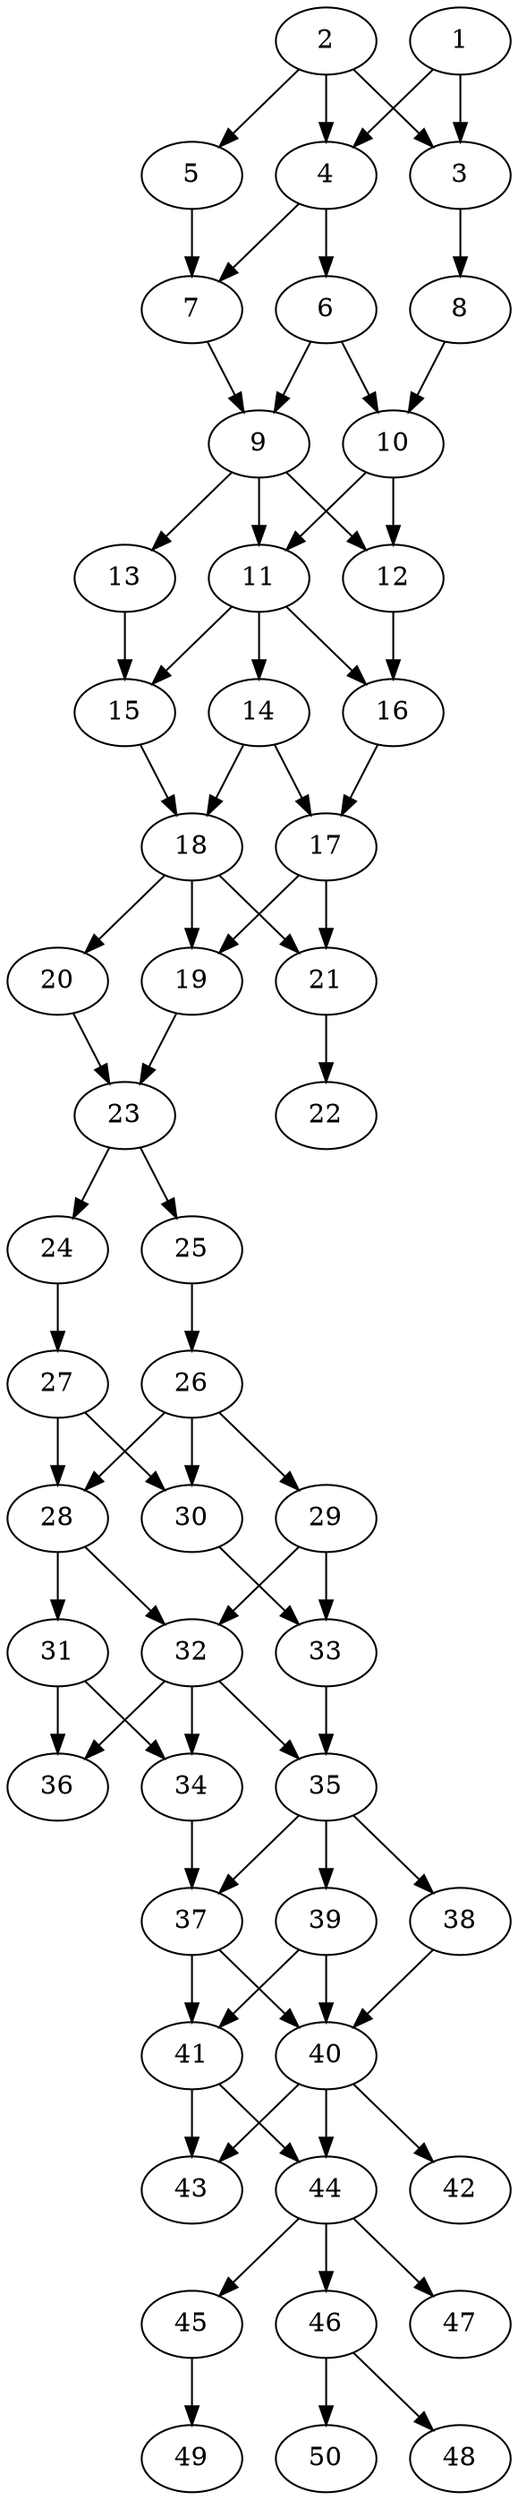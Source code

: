// DAG automatically generated by daggen at Thu Oct  3 14:07:58 2019
// ./daggen --dot -n 50 --ccr 0.5 --fat 0.3 --regular 0.9 --density 0.7 --mindata 5242880 --maxdata 52428800 
digraph G {
  1 [size="73945088", alpha="0.05", expect_size="36972544"] 
  1 -> 3 [size ="36972544"]
  1 -> 4 [size ="36972544"]
  2 [size="41388032", alpha="0.01", expect_size="20694016"] 
  2 -> 3 [size ="20694016"]
  2 -> 4 [size ="20694016"]
  2 -> 5 [size ="20694016"]
  3 [size="87539712", alpha="0.14", expect_size="43769856"] 
  3 -> 8 [size ="43769856"]
  4 [size="56807424", alpha="0.11", expect_size="28403712"] 
  4 -> 6 [size ="28403712"]
  4 -> 7 [size ="28403712"]
  5 [size="86611968", alpha="0.04", expect_size="43305984"] 
  5 -> 7 [size ="43305984"]
  6 [size="91303936", alpha="0.02", expect_size="45651968"] 
  6 -> 9 [size ="45651968"]
  6 -> 10 [size ="45651968"]
  7 [size="17786880", alpha="0.04", expect_size="8893440"] 
  7 -> 9 [size ="8893440"]
  8 [size="45391872", alpha="0.00", expect_size="22695936"] 
  8 -> 10 [size ="22695936"]
  9 [size="30439424", alpha="0.13", expect_size="15219712"] 
  9 -> 11 [size ="15219712"]
  9 -> 12 [size ="15219712"]
  9 -> 13 [size ="15219712"]
  10 [size="65773568", alpha="0.07", expect_size="32886784"] 
  10 -> 11 [size ="32886784"]
  10 -> 12 [size ="32886784"]
  11 [size="65476608", alpha="0.15", expect_size="32738304"] 
  11 -> 14 [size ="32738304"]
  11 -> 15 [size ="32738304"]
  11 -> 16 [size ="32738304"]
  12 [size="88965120", alpha="0.00", expect_size="44482560"] 
  12 -> 16 [size ="44482560"]
  13 [size="91363328", alpha="0.11", expect_size="45681664"] 
  13 -> 15 [size ="45681664"]
  14 [size="60925952", alpha="0.13", expect_size="30462976"] 
  14 -> 17 [size ="30462976"]
  14 -> 18 [size ="30462976"]
  15 [size="16963584", alpha="0.07", expect_size="8481792"] 
  15 -> 18 [size ="8481792"]
  16 [size="35721216", alpha="0.14", expect_size="17860608"] 
  16 -> 17 [size ="17860608"]
  17 [size="43862016", alpha="0.15", expect_size="21931008"] 
  17 -> 19 [size ="21931008"]
  17 -> 21 [size ="21931008"]
  18 [size="63385600", alpha="0.04", expect_size="31692800"] 
  18 -> 19 [size ="31692800"]
  18 -> 20 [size ="31692800"]
  18 -> 21 [size ="31692800"]
  19 [size="64790528", alpha="0.06", expect_size="32395264"] 
  19 -> 23 [size ="32395264"]
  20 [size="31375360", alpha="0.07", expect_size="15687680"] 
  20 -> 23 [size ="15687680"]
  21 [size="65099776", alpha="0.03", expect_size="32549888"] 
  21 -> 22 [size ="32549888"]
  22 [size="40867840", alpha="0.04", expect_size="20433920"] 
  23 [size="41293824", alpha="0.02", expect_size="20646912"] 
  23 -> 24 [size ="20646912"]
  23 -> 25 [size ="20646912"]
  24 [size="93327360", alpha="0.10", expect_size="46663680"] 
  24 -> 27 [size ="46663680"]
  25 [size="62625792", alpha="0.14", expect_size="31312896"] 
  25 -> 26 [size ="31312896"]
  26 [size="96100352", alpha="0.15", expect_size="48050176"] 
  26 -> 28 [size ="48050176"]
  26 -> 29 [size ="48050176"]
  26 -> 30 [size ="48050176"]
  27 [size="66549760", alpha="0.17", expect_size="33274880"] 
  27 -> 28 [size ="33274880"]
  27 -> 30 [size ="33274880"]
  28 [size="41084928", alpha="0.07", expect_size="20542464"] 
  28 -> 31 [size ="20542464"]
  28 -> 32 [size ="20542464"]
  29 [size="58345472", alpha="0.02", expect_size="29172736"] 
  29 -> 32 [size ="29172736"]
  29 -> 33 [size ="29172736"]
  30 [size="85929984", alpha="0.07", expect_size="42964992"] 
  30 -> 33 [size ="42964992"]
  31 [size="26793984", alpha="0.05", expect_size="13396992"] 
  31 -> 34 [size ="13396992"]
  31 -> 36 [size ="13396992"]
  32 [size="38766592", alpha="0.19", expect_size="19383296"] 
  32 -> 34 [size ="19383296"]
  32 -> 35 [size ="19383296"]
  32 -> 36 [size ="19383296"]
  33 [size="58382336", alpha="0.11", expect_size="29191168"] 
  33 -> 35 [size ="29191168"]
  34 [size="68321280", alpha="0.13", expect_size="34160640"] 
  34 -> 37 [size ="34160640"]
  35 [size="20537344", alpha="0.16", expect_size="10268672"] 
  35 -> 37 [size ="10268672"]
  35 -> 38 [size ="10268672"]
  35 -> 39 [size ="10268672"]
  36 [size="85528576", alpha="0.05", expect_size="42764288"] 
  37 [size="60997632", alpha="0.01", expect_size="30498816"] 
  37 -> 40 [size ="30498816"]
  37 -> 41 [size ="30498816"]
  38 [size="48621568", alpha="0.08", expect_size="24310784"] 
  38 -> 40 [size ="24310784"]
  39 [size="83306496", alpha="0.06", expect_size="41653248"] 
  39 -> 40 [size ="41653248"]
  39 -> 41 [size ="41653248"]
  40 [size="90634240", alpha="0.09", expect_size="45317120"] 
  40 -> 42 [size ="45317120"]
  40 -> 43 [size ="45317120"]
  40 -> 44 [size ="45317120"]
  41 [size="31518720", alpha="0.04", expect_size="15759360"] 
  41 -> 43 [size ="15759360"]
  41 -> 44 [size ="15759360"]
  42 [size="55324672", alpha="0.05", expect_size="27662336"] 
  43 [size="51787776", alpha="0.12", expect_size="25893888"] 
  44 [size="101789696", alpha="0.17", expect_size="50894848"] 
  44 -> 45 [size ="50894848"]
  44 -> 46 [size ="50894848"]
  44 -> 47 [size ="50894848"]
  45 [size="67022848", alpha="0.13", expect_size="33511424"] 
  45 -> 49 [size ="33511424"]
  46 [size="48343040", alpha="0.08", expect_size="24171520"] 
  46 -> 48 [size ="24171520"]
  46 -> 50 [size ="24171520"]
  47 [size="70985728", alpha="0.14", expect_size="35492864"] 
  48 [size="73955328", alpha="0.07", expect_size="36977664"] 
  49 [size="15783936", alpha="0.09", expect_size="7891968"] 
  50 [size="45148160", alpha="0.08", expect_size="22574080"] 
}
